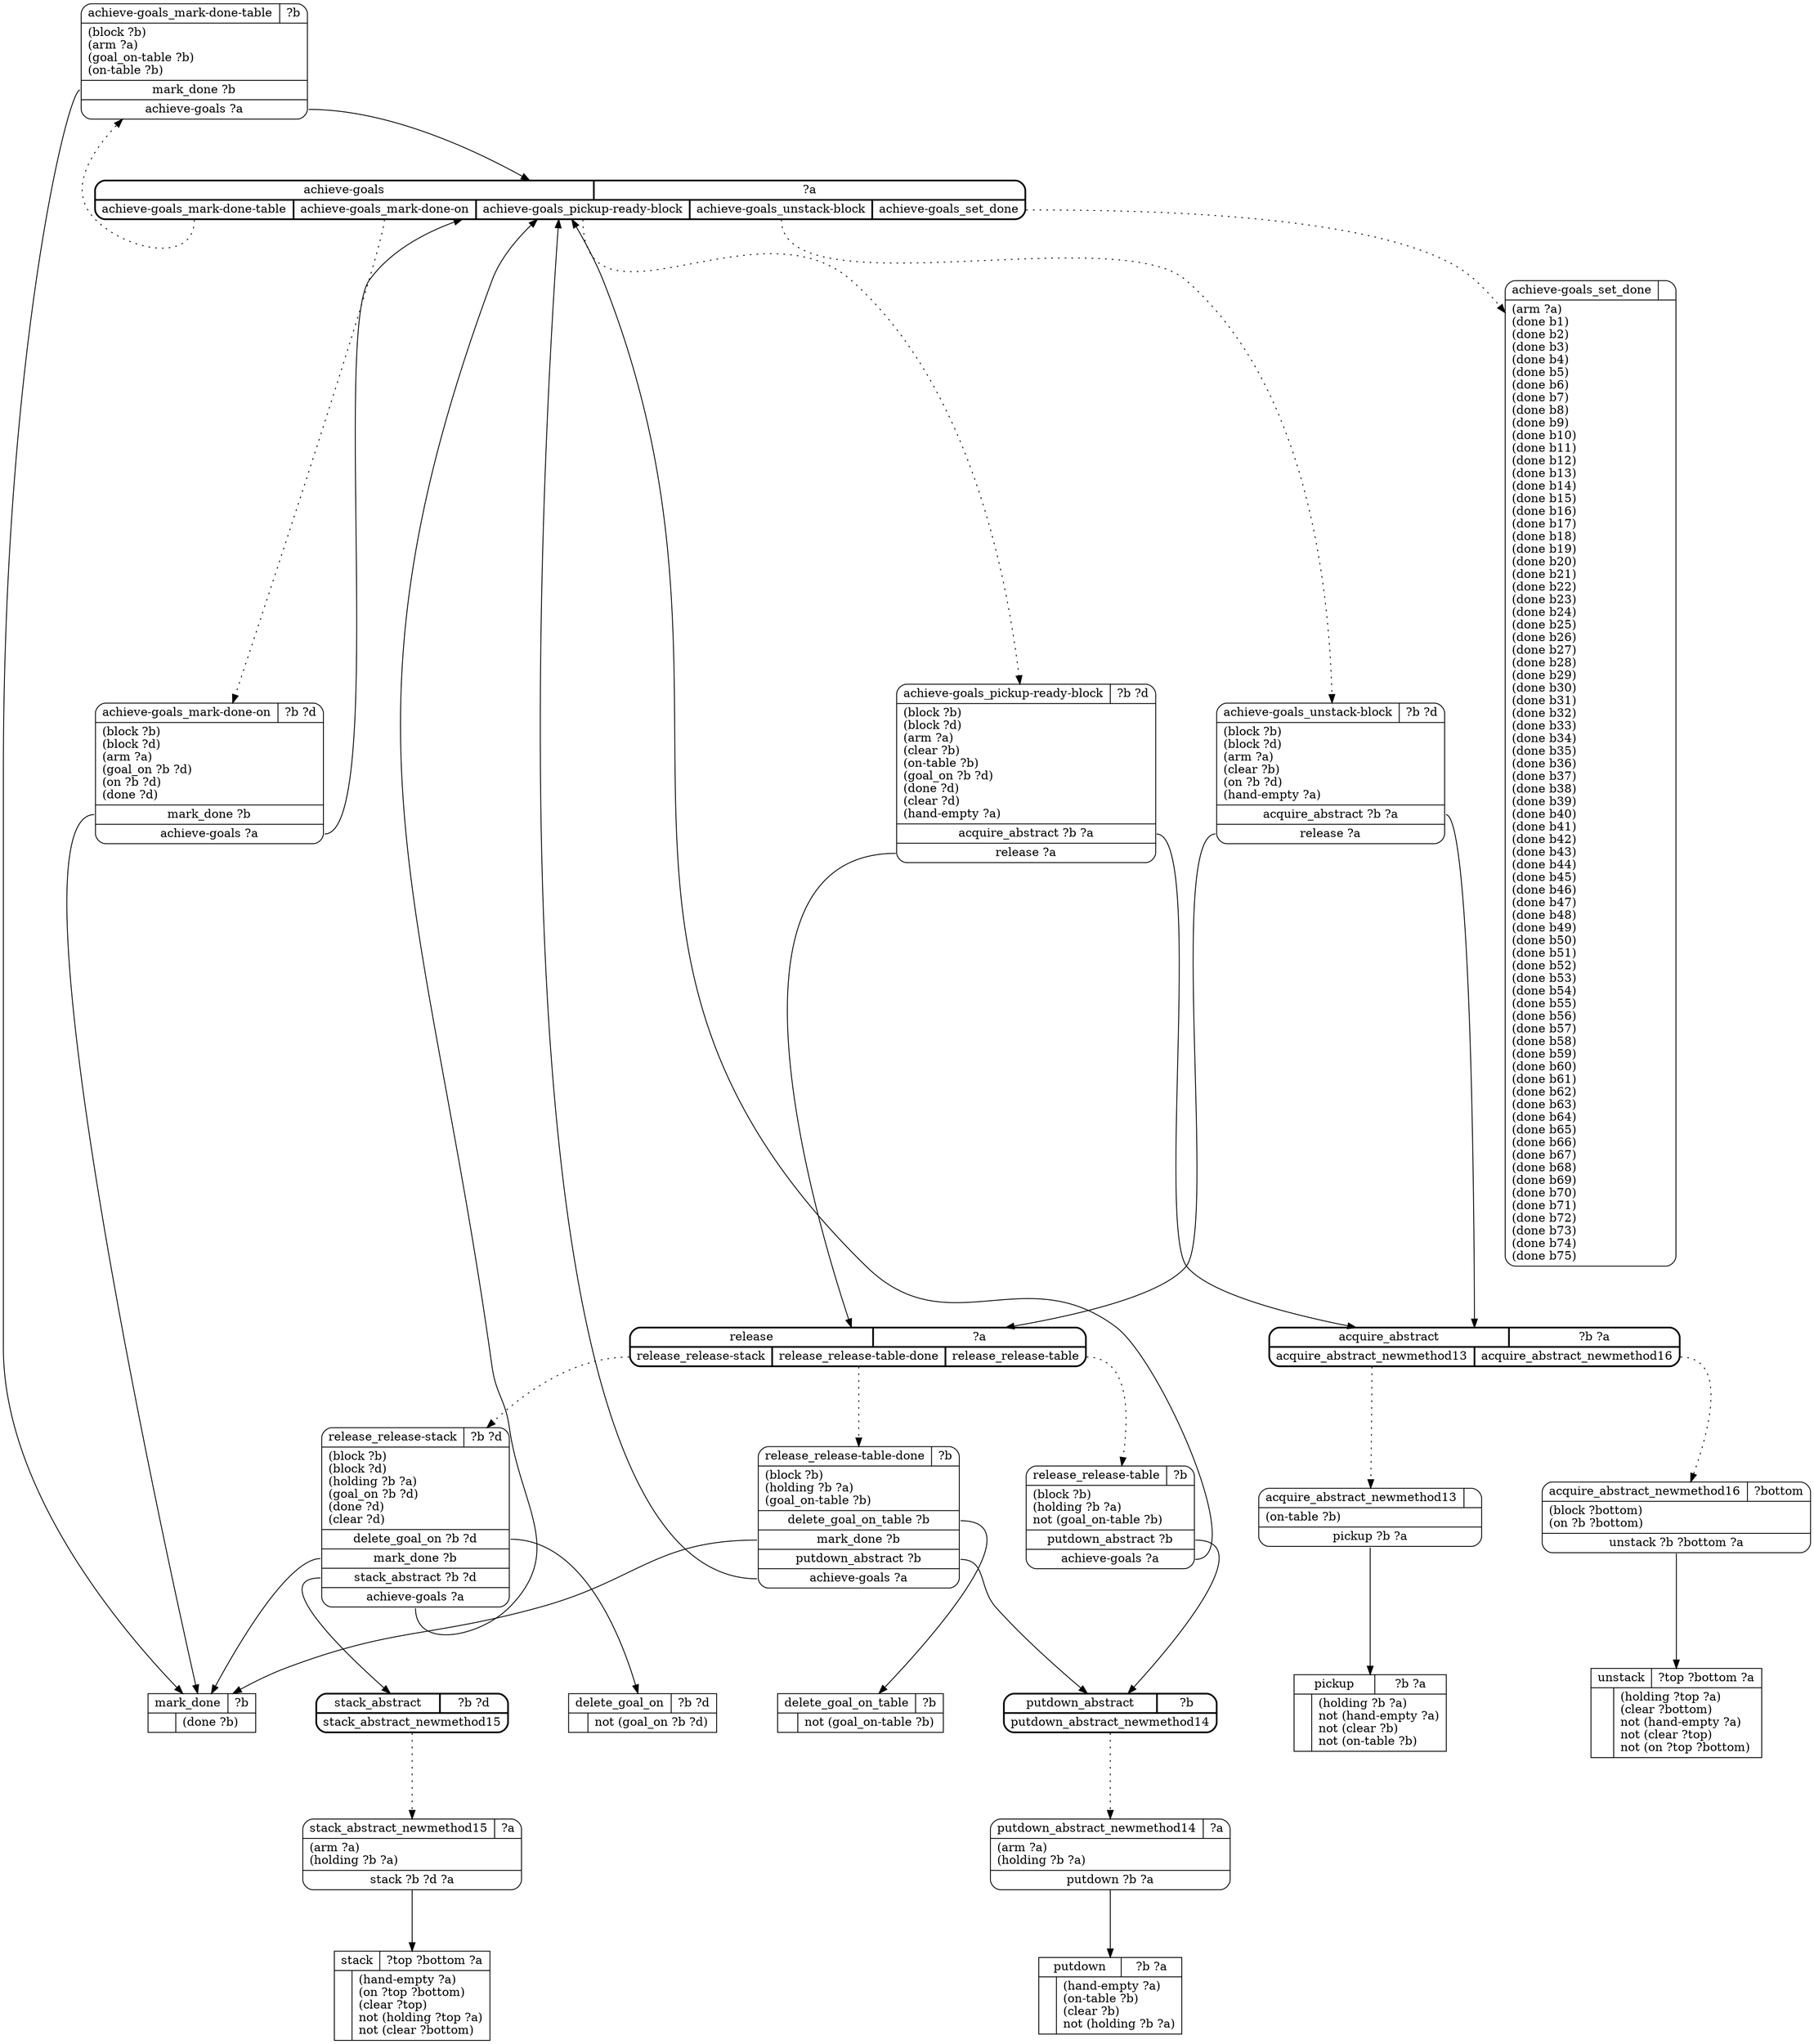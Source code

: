 // Generated by Hype
digraph "blocks" {
  nodesep=1
  ranksep=1
  // Operators
  node [shape=record]
  "mark_done" [
    label="{{\N|?b}|{|(done ?b)\l}}"
  ]
  "delete_goal_on" [
    label="{{\N|?b ?d}|{|not (goal_on ?b ?d)\l}}"
  ]
  "delete_goal_on_table" [
    label="{{\N|?b}|{|not (goal_on-table ?b)\l}}"
  ]
  "pickup" [
    label="{{\N|?b ?a}|{|(holding ?b ?a)\lnot (hand-empty ?a)\lnot (clear ?b)\lnot (on-table ?b)\l}}"
  ]
  "putdown" [
    label="{{\N|?b ?a}|{|(hand-empty ?a)\l(on-table ?b)\l(clear ?b)\lnot (holding ?b ?a)\l}}"
  ]
  "stack" [
    label="{{\N|?top ?bottom ?a}|{|(hand-empty ?a)\l(on ?top ?bottom)\l(clear ?top)\lnot (holding ?top ?a)\lnot (clear ?bottom)\l}}"
  ]
  "unstack" [
    label="{{\N|?top ?bottom ?a}|{|(holding ?top ?a)\l(clear ?bottom)\lnot (hand-empty ?a)\lnot (clear ?top)\lnot (on ?top ?bottom)\l}}"
  ]
  // Methods
  node [shape=Mrecord]
  "achieve-goals" [
    style=bold
    label="{{\N|?a}|{<0>achieve-goals_mark-done-table|<1>achieve-goals_mark-done-on|<2>achieve-goals_pickup-ready-block|<3>achieve-goals_unstack-block|<4>achieve-goals_set_done}}"
  ]
  "achieve-goals_mark-done-table" [
    label="{{\N|?b}|(block ?b)\l(arm ?a)\l(goal_on-table ?b)\l(on-table ?b)\l|<0>mark_done ?b|<1>achieve-goals ?a}"
  ]
  "achieve-goals":0 -> "achieve-goals_mark-done-table" [style=dotted]
  "achieve-goals_mark-done-table":0 -> "mark_done"
  "achieve-goals_mark-done-table":1 -> "achieve-goals"
  "achieve-goals_mark-done-on" [
    label="{{\N|?b ?d}|(block ?b)\l(block ?d)\l(arm ?a)\l(goal_on ?b ?d)\l(on ?b ?d)\l(done ?d)\l|<0>mark_done ?b|<1>achieve-goals ?a}"
  ]
  "achieve-goals":1 -> "achieve-goals_mark-done-on" [style=dotted]
  "achieve-goals_mark-done-on":0 -> "mark_done"
  "achieve-goals_mark-done-on":1 -> "achieve-goals"
  "achieve-goals_pickup-ready-block" [
    label="{{\N|?b ?d}|(block ?b)\l(block ?d)\l(arm ?a)\l(clear ?b)\l(on-table ?b)\l(goal_on ?b ?d)\l(done ?d)\l(clear ?d)\l(hand-empty ?a)\l|<0>acquire_abstract ?b ?a|<1>release ?a}"
  ]
  "achieve-goals":2 -> "achieve-goals_pickup-ready-block" [style=dotted]
  "achieve-goals_pickup-ready-block":0 -> "acquire_abstract"
  "achieve-goals_pickup-ready-block":1 -> "release"
  "achieve-goals_unstack-block" [
    label="{{\N|?b ?d}|(block ?b)\l(block ?d)\l(arm ?a)\l(clear ?b)\l(on ?b ?d)\l(hand-empty ?a)\l|<0>acquire_abstract ?b ?a|<1>release ?a}"
  ]
  "achieve-goals":3 -> "achieve-goals_unstack-block" [style=dotted]
  "achieve-goals_unstack-block":0 -> "acquire_abstract"
  "achieve-goals_unstack-block":1 -> "release"
  "achieve-goals_set_done" [
    label="{{\N|}|(arm ?a)\l(done b1)\l(done b2)\l(done b3)\l(done b4)\l(done b5)\l(done b6)\l(done b7)\l(done b8)\l(done b9)\l(done b10)\l(done b11)\l(done b12)\l(done b13)\l(done b14)\l(done b15)\l(done b16)\l(done b17)\l(done b18)\l(done b19)\l(done b20)\l(done b21)\l(done b22)\l(done b23)\l(done b24)\l(done b25)\l(done b26)\l(done b27)\l(done b28)\l(done b29)\l(done b30)\l(done b31)\l(done b32)\l(done b33)\l(done b34)\l(done b35)\l(done b36)\l(done b37)\l(done b38)\l(done b39)\l(done b40)\l(done b41)\l(done b42)\l(done b43)\l(done b44)\l(done b45)\l(done b46)\l(done b47)\l(done b48)\l(done b49)\l(done b50)\l(done b51)\l(done b52)\l(done b53)\l(done b54)\l(done b55)\l(done b56)\l(done b57)\l(done b58)\l(done b59)\l(done b60)\l(done b61)\l(done b62)\l(done b63)\l(done b64)\l(done b65)\l(done b66)\l(done b67)\l(done b68)\l(done b69)\l(done b70)\l(done b71)\l(done b72)\l(done b73)\l(done b74)\l(done b75)\l}"
  ]
  "achieve-goals":4 -> "achieve-goals_set_done" [style=dotted]
  "release" [
    style=bold
    label="{{\N|?a}|{<0>release_release-stack|<1>release_release-table-done|<2>release_release-table}}"
  ]
  "release_release-stack" [
    label="{{\N|?b ?d}|(block ?b)\l(block ?d)\l(holding ?b ?a)\l(goal_on ?b ?d)\l(done ?d)\l(clear ?d)\l|<0>delete_goal_on ?b ?d|<1>mark_done ?b|<2>stack_abstract ?b ?d|<3>achieve-goals ?a}"
  ]
  "release":0 -> "release_release-stack" [style=dotted]
  "release_release-stack":0 -> "delete_goal_on"
  "release_release-stack":1 -> "mark_done"
  "release_release-stack":2 -> "stack_abstract"
  "release_release-stack":3 -> "achieve-goals"
  "release_release-table-done" [
    label="{{\N|?b}|(block ?b)\l(holding ?b ?a)\l(goal_on-table ?b)\l|<0>delete_goal_on_table ?b|<1>mark_done ?b|<2>putdown_abstract ?b|<3>achieve-goals ?a}"
  ]
  "release":1 -> "release_release-table-done" [style=dotted]
  "release_release-table-done":0 -> "delete_goal_on_table"
  "release_release-table-done":1 -> "mark_done"
  "release_release-table-done":2 -> "putdown_abstract"
  "release_release-table-done":3 -> "achieve-goals"
  "release_release-table" [
    label="{{\N|?b}|(block ?b)\l(holding ?b ?a)\lnot (goal_on-table ?b)\l|<0>putdown_abstract ?b|<1>achieve-goals ?a}"
  ]
  "release":2 -> "release_release-table" [style=dotted]
  "release_release-table":0 -> "putdown_abstract"
  "release_release-table":1 -> "achieve-goals"
  "putdown_abstract" [
    style=bold
    label="{{\N|?b}|{<0>putdown_abstract_newmethod14}}"
  ]
  "putdown_abstract_newmethod14" [
    label="{{\N|?a}|(arm ?a)\l(holding ?b ?a)\l|<0>putdown ?b ?a}"
  ]
  "putdown_abstract":0 -> "putdown_abstract_newmethod14" [style=dotted]
  "putdown_abstract_newmethod14":0 -> "putdown"
  "stack_abstract" [
    style=bold
    label="{{\N|?b ?d}|{<0>stack_abstract_newmethod15}}"
  ]
  "stack_abstract_newmethod15" [
    label="{{\N|?a}|(arm ?a)\l(holding ?b ?a)\l|<0>stack ?b ?d ?a}"
  ]
  "stack_abstract":0 -> "stack_abstract_newmethod15" [style=dotted]
  "stack_abstract_newmethod15":0 -> "stack"
  "acquire_abstract" [
    style=bold
    label="{{\N|?b ?a}|{<0>acquire_abstract_newmethod13|<1>acquire_abstract_newmethod16}}"
  ]
  "acquire_abstract_newmethod13" [
    label="{{\N|}|(on-table ?b)\l|<0>pickup ?b ?a}"
  ]
  "acquire_abstract":0 -> "acquire_abstract_newmethod13" [style=dotted]
  "acquire_abstract_newmethod13":0 -> "pickup"
  "acquire_abstract_newmethod16" [
    label="{{\N|?bottom}|(block ?bottom)\l(on ?b ?bottom)\l|<0>unstack ?b ?bottom ?a}"
  ]
  "acquire_abstract":1 -> "acquire_abstract_newmethod16" [style=dotted]
  "acquire_abstract_newmethod16":0 -> "unstack"
}